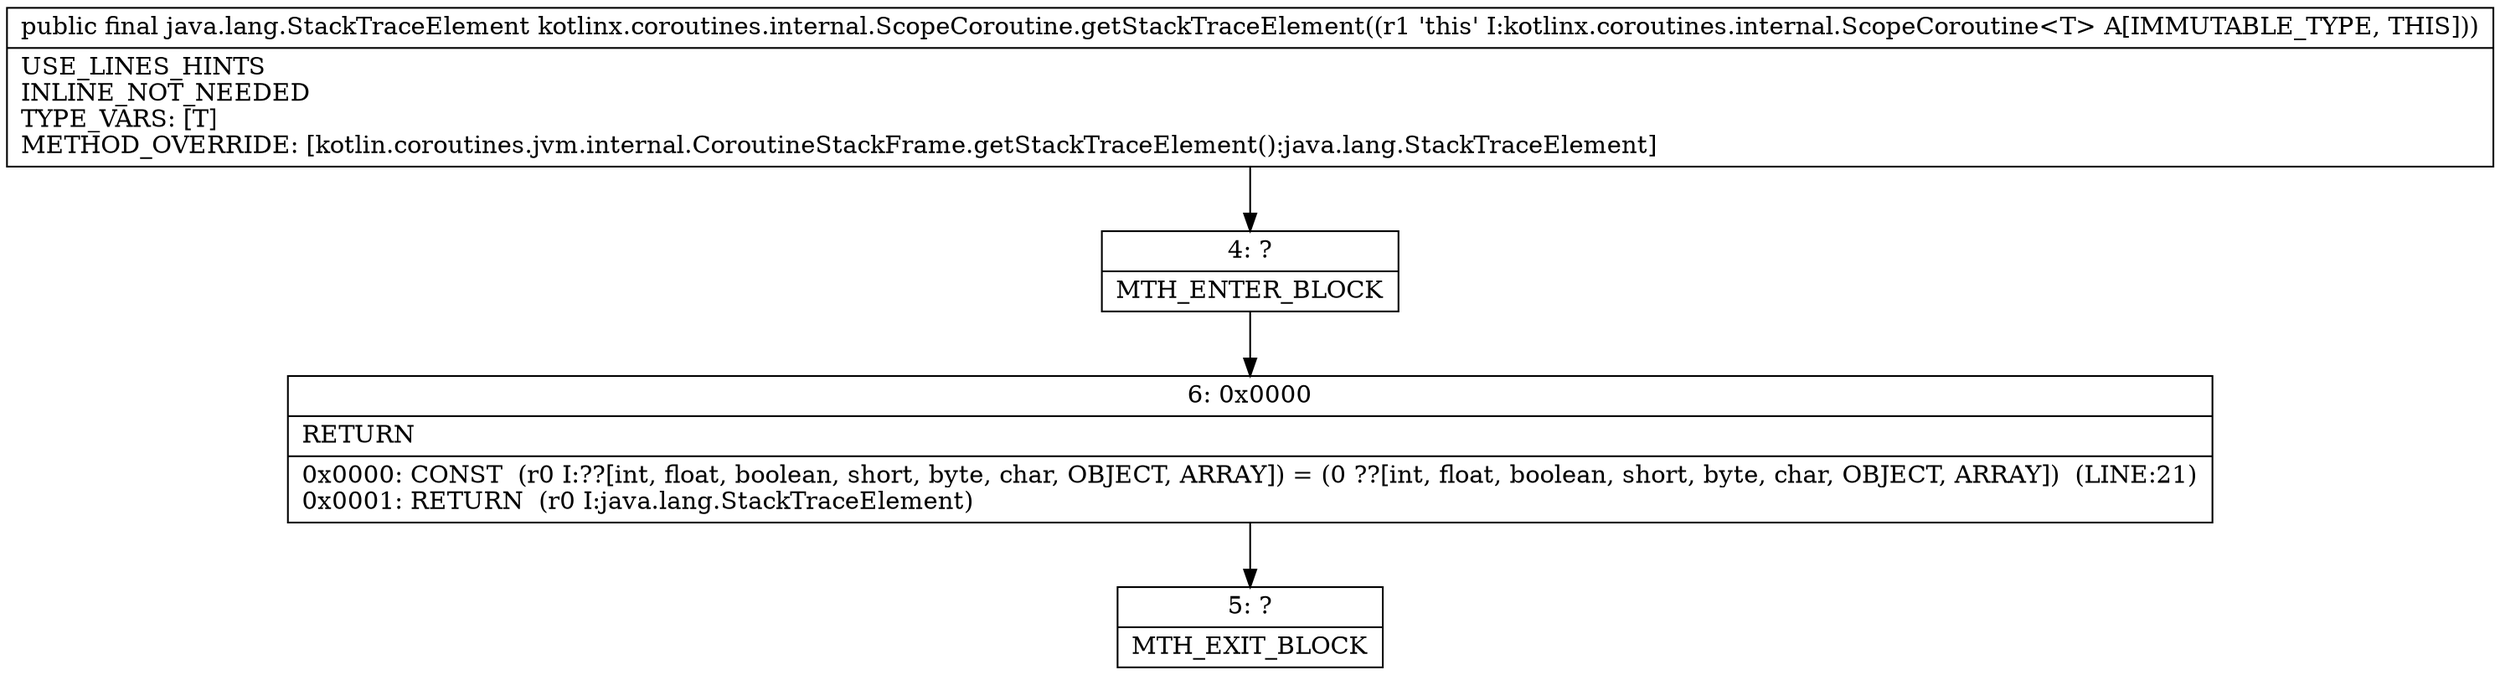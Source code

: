 digraph "CFG forkotlinx.coroutines.internal.ScopeCoroutine.getStackTraceElement()Ljava\/lang\/StackTraceElement;" {
Node_4 [shape=record,label="{4\:\ ?|MTH_ENTER_BLOCK\l}"];
Node_6 [shape=record,label="{6\:\ 0x0000|RETURN\l|0x0000: CONST  (r0 I:??[int, float, boolean, short, byte, char, OBJECT, ARRAY]) = (0 ??[int, float, boolean, short, byte, char, OBJECT, ARRAY])  (LINE:21)\l0x0001: RETURN  (r0 I:java.lang.StackTraceElement) \l}"];
Node_5 [shape=record,label="{5\:\ ?|MTH_EXIT_BLOCK\l}"];
MethodNode[shape=record,label="{public final java.lang.StackTraceElement kotlinx.coroutines.internal.ScopeCoroutine.getStackTraceElement((r1 'this' I:kotlinx.coroutines.internal.ScopeCoroutine\<T\> A[IMMUTABLE_TYPE, THIS]))  | USE_LINES_HINTS\lINLINE_NOT_NEEDED\lTYPE_VARS: [T]\lMETHOD_OVERRIDE: [kotlin.coroutines.jvm.internal.CoroutineStackFrame.getStackTraceElement():java.lang.StackTraceElement]\l}"];
MethodNode -> Node_4;Node_4 -> Node_6;
Node_6 -> Node_5;
}

